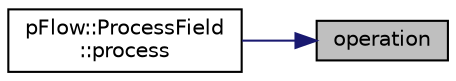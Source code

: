 digraph "operation"
{
 // LATEX_PDF_SIZE
  edge [fontname="Helvetica",fontsize="10",labelfontname="Helvetica",labelfontsize="10"];
  node [fontname="Helvetica",fontsize="10",shape=record];
  rankdir="RL";
  Node1 [label="operation",height=0.2,width=0.4,color="black", fillcolor="grey75", style="filled", fontcolor="black",tooltip=" "];
  Node1 -> Node2 [dir="back",color="midnightblue",fontsize="10",style="solid",fontname="Helvetica"];
  Node2 [label="pFlow::ProcessField\l::process",height=0.2,width=0.4,color="black", fillcolor="white", style="filled",URL="$classpFlow_1_1ProcessField.html#a76fef293a73e2b41dd4e462dc62470cf",tooltip=" "];
}
